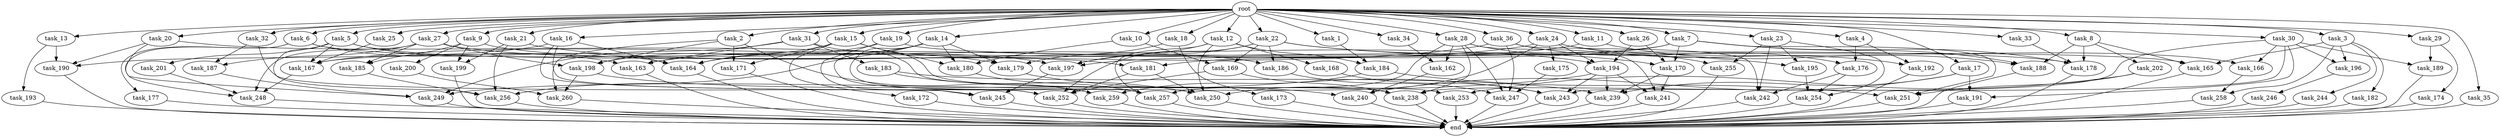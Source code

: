 digraph G {
  task_171 [size="841813590.016000"];
  task_32 [size="1.024000"];
  task_191 [size="498216206.336000"];
  task_28 [size="1.024000"];
  task_247 [size="979252543.488000"];
  task_27 [size="1.024000"];
  task_251 [size="1417339207.680000"];
  task_4 [size="1.024000"];
  task_2 [size="1.024000"];
  task_13 [size="1.024000"];
  task_260 [size="1005022347.264000"];
  task_256 [size="1039382085.632000"];
  task_182 [size="77309411.328000"];
  task_186 [size="1005022347.264000"];
  task_177 [size="77309411.328000"];
  task_168 [size="137438953.472000"];
  task_245 [size="1005022347.264000"];
  task_6 [size="1.024000"];
  task_9 [size="1.024000"];
  task_20 [size="1.024000"];
  task_175 [size="420906795.008000"];
  task_179 [size="944892805.120000"];
  task_189 [size="558345748.480000"];
  task_188 [size="1692217114.624000"];
  task_259 [size="1700807049.216000"];
  task_183 [size="214748364.800000"];
  task_31 [size="1.024000"];
  task_14 [size="1.024000"];
  task_36 [size="1.024000"];
  task_16 [size="1.024000"];
  task_185 [size="1554778161.152000"];
  task_249 [size="1434519076.864000"];
  task_243 [size="1743756722.176000"];
  task_198 [size="1537598291.968000"];
  task_170 [size="584115552.256000"];
  task_15 [size="1.024000"];
  task_10 [size="1.024000"];
  task_29 [size="1.024000"];
  task_199 [size="1408749273.088000"];
  task_240 [size="146028888.064000"];
  task_250 [size="1288490188.800000"];
  task_167 [size="601295421.440000"];
  task_190 [size="1108101562.368000"];
  task_26 [size="1.024000"];
  task_25 [size="1.024000"];
  task_201 [size="34359738.368000"];
  end [size="0.000000"];
  task_169 [size="523986010.112000"];
  task_192 [size="498216206.336000"];
  task_239 [size="1357209665.536000"];
  task_180 [size="1056561954.816000"];
  task_18 [size="1.024000"];
  task_12 [size="1.024000"];
  task_33 [size="1.024000"];
  task_241 [size="1322849927.168000"];
  task_197 [size="1340029796.352000"];
  task_242 [size="1382979469.312000"];
  task_253 [size="841813590.016000"];
  task_173 [size="309237645.312000"];
  task_202 [size="695784701.952000"];
  task_246 [size="77309411.328000"];
  task_184 [size="558345748.480000"];
  task_174 [size="137438953.472000"];
  task_21 [size="1.024000"];
  task_244 [size="77309411.328000"];
  task_196 [size="498216206.336000"];
  task_187 [size="730144440.320000"];
  task_23 [size="1.024000"];
  task_176 [size="292057776.128000"];
  root [size="0.000000"];
  task_5 [size="1.024000"];
  task_195 [size="618475290.624000"];
  task_193 [size="858993459.200000"];
  task_11 [size="1.024000"];
  task_258 [size="386547056.640000"];
  task_194 [size="1108101562.368000"];
  task_162 [size="498216206.336000"];
  task_200 [size="858993459.200000"];
  task_3 [size="1.024000"];
  task_166 [size="841813590.016000"];
  task_19 [size="1.024000"];
  task_22 [size="1.024000"];
  task_165 [size="1194000908.288000"];
  task_7 [size="1.024000"];
  task_34 [size="1.024000"];
  task_254 [size="1864015806.464000"];
  task_257 [size="712964571.136000"];
  task_252 [size="1382979469.312000"];
  task_17 [size="1.024000"];
  task_248 [size="1065151889.408000"];
  task_164 [size="910533066.752000"];
  task_238 [size="1022202216.448000"];
  task_178 [size="1606317768.704000"];
  task_1 [size="1.024000"];
  task_181 [size="996432412.672000"];
  task_172 [size="420906795.008000"];
  task_35 [size="1.024000"];
  task_163 [size="712964571.136000"];
  task_30 [size="1.024000"];
  task_24 [size="1.024000"];
  task_255 [size="386547056.640000"];
  task_8 [size="1.024000"];

  task_171 -> end [size="1.000000"];
  task_32 -> task_187 [size="33554432.000000"];
  task_32 -> task_252 [size="33554432.000000"];
  task_191 -> end [size="1.000000"];
  task_28 -> task_238 [size="75497472.000000"];
  task_28 -> task_162 [size="75497472.000000"];
  task_28 -> task_241 [size="75497472.000000"];
  task_28 -> task_247 [size="75497472.000000"];
  task_28 -> task_255 [size="75497472.000000"];
  task_28 -> task_257 [size="75497472.000000"];
  task_247 -> end [size="1.000000"];
  task_27 -> task_187 [size="679477248.000000"];
  task_27 -> task_185 [size="679477248.000000"];
  task_27 -> task_186 [size="679477248.000000"];
  task_27 -> task_198 [size="679477248.000000"];
  task_27 -> task_248 [size="679477248.000000"];
  task_251 -> end [size="1.000000"];
  task_4 -> task_192 [size="75497472.000000"];
  task_4 -> task_176 [size="75497472.000000"];
  task_2 -> task_259 [size="411041792.000000"];
  task_2 -> task_198 [size="411041792.000000"];
  task_2 -> task_260 [size="411041792.000000"];
  task_2 -> task_171 [size="411041792.000000"];
  task_13 -> task_193 [size="838860800.000000"];
  task_13 -> task_190 [size="838860800.000000"];
  task_260 -> end [size="1.000000"];
  task_256 -> end [size="1.000000"];
  task_182 -> end [size="1.000000"];
  task_186 -> task_247 [size="536870912.000000"];
  task_177 -> end [size="1.000000"];
  task_168 -> task_243 [size="536870912.000000"];
  task_245 -> end [size="1.000000"];
  task_6 -> task_163 [size="75497472.000000"];
  task_6 -> task_248 [size="75497472.000000"];
  task_6 -> task_177 [size="75497472.000000"];
  task_6 -> task_178 [size="75497472.000000"];
  task_9 -> task_200 [size="838860800.000000"];
  task_9 -> task_185 [size="838860800.000000"];
  task_9 -> task_199 [size="838860800.000000"];
  task_9 -> task_181 [size="838860800.000000"];
  task_20 -> task_249 [size="209715200.000000"];
  task_20 -> task_179 [size="209715200.000000"];
  task_20 -> task_190 [size="209715200.000000"];
  task_175 -> task_247 [size="134217728.000000"];
  task_179 -> task_243 [size="75497472.000000"];
  task_189 -> end [size="1.000000"];
  task_188 -> end [size="1.000000"];
  task_259 -> end [size="1.000000"];
  task_183 -> task_250 [size="33554432.000000"];
  task_183 -> task_239 [size="33554432.000000"];
  task_31 -> task_238 [size="209715200.000000"];
  task_31 -> task_163 [size="209715200.000000"];
  task_31 -> task_183 [size="209715200.000000"];
  task_31 -> task_249 [size="209715200.000000"];
  task_14 -> task_256 [size="411041792.000000"];
  task_14 -> task_257 [size="411041792.000000"];
  task_14 -> task_259 [size="411041792.000000"];
  task_14 -> task_180 [size="411041792.000000"];
  task_14 -> task_164 [size="411041792.000000"];
  task_14 -> task_179 [size="411041792.000000"];
  task_36 -> task_167 [size="209715200.000000"];
  task_36 -> task_242 [size="209715200.000000"];
  task_36 -> task_176 [size="209715200.000000"];
  task_36 -> task_247 [size="209715200.000000"];
  task_16 -> task_245 [size="33554432.000000"];
  task_16 -> task_190 [size="33554432.000000"];
  task_16 -> task_252 [size="33554432.000000"];
  task_16 -> task_164 [size="33554432.000000"];
  task_185 -> task_256 [size="33554432.000000"];
  task_249 -> end [size="1.000000"];
  task_243 -> end [size="1.000000"];
  task_198 -> task_240 [size="33554432.000000"];
  task_198 -> task_260 [size="33554432.000000"];
  task_170 -> task_241 [size="536870912.000000"];
  task_170 -> task_239 [size="536870912.000000"];
  task_15 -> task_253 [size="411041792.000000"];
  task_15 -> task_180 [size="411041792.000000"];
  task_15 -> task_164 [size="411041792.000000"];
  task_15 -> task_171 [size="411041792.000000"];
  task_15 -> task_172 [size="411041792.000000"];
  task_10 -> task_169 [size="209715200.000000"];
  task_10 -> task_180 [size="209715200.000000"];
  task_29 -> task_189 [size="134217728.000000"];
  task_29 -> task_174 [size="134217728.000000"];
  task_199 -> end [size="1.000000"];
  task_240 -> end [size="1.000000"];
  task_250 -> end [size="1.000000"];
  task_167 -> task_248 [size="209715200.000000"];
  task_190 -> end [size="1.000000"];
  task_26 -> task_194 [size="134217728.000000"];
  task_26 -> task_170 [size="134217728.000000"];
  task_25 -> task_167 [size="209715200.000000"];
  task_201 -> task_248 [size="75497472.000000"];
  task_169 -> task_252 [size="301989888.000000"];
  task_169 -> task_238 [size="301989888.000000"];
  task_192 -> end [size="1.000000"];
  task_239 -> end [size="1.000000"];
  task_180 -> task_257 [size="75497472.000000"];
  task_18 -> task_179 [size="301989888.000000"];
  task_18 -> task_173 [size="301989888.000000"];
  task_12 -> task_250 [size="134217728.000000"];
  task_12 -> task_168 [size="134217728.000000"];
  task_12 -> task_184 [size="134217728.000000"];
  task_12 -> task_197 [size="134217728.000000"];
  task_12 -> task_257 [size="134217728.000000"];
  task_33 -> task_178 [size="679477248.000000"];
  task_241 -> end [size="1.000000"];
  task_197 -> task_245 [size="536870912.000000"];
  task_242 -> end [size="1.000000"];
  task_253 -> end [size="1.000000"];
  task_173 -> end [size="1.000000"];
  task_202 -> task_253 [size="411041792.000000"];
  task_202 -> task_251 [size="411041792.000000"];
  task_246 -> end [size="1.000000"];
  task_184 -> task_259 [size="838860800.000000"];
  task_184 -> task_251 [size="838860800.000000"];
  task_174 -> end [size="1.000000"];
  task_21 -> task_194 [size="536870912.000000"];
  task_21 -> task_199 [size="536870912.000000"];
  task_21 -> task_256 [size="536870912.000000"];
  task_244 -> end [size="1.000000"];
  task_196 -> task_246 [size="75497472.000000"];
  task_187 -> task_249 [size="301989888.000000"];
  task_23 -> task_195 [size="301989888.000000"];
  task_23 -> task_242 [size="301989888.000000"];
  task_23 -> task_254 [size="301989888.000000"];
  task_23 -> task_255 [size="301989888.000000"];
  task_176 -> task_242 [size="838860800.000000"];
  task_176 -> task_254 [size="838860800.000000"];
  root -> task_12 [size="1.000000"];
  root -> task_36 [size="1.000000"];
  root -> task_16 [size="1.000000"];
  root -> task_9 [size="1.000000"];
  root -> task_1 [size="1.000000"];
  root -> task_11 [size="1.000000"];
  root -> task_22 [size="1.000000"];
  root -> task_7 [size="1.000000"];
  root -> task_28 [size="1.000000"];
  root -> task_4 [size="1.000000"];
  root -> task_34 [size="1.000000"];
  root -> task_2 [size="1.000000"];
  root -> task_15 [size="1.000000"];
  root -> task_10 [size="1.000000"];
  root -> task_29 [size="1.000000"];
  root -> task_21 [size="1.000000"];
  root -> task_17 [size="1.000000"];
  root -> task_18 [size="1.000000"];
  root -> task_27 [size="1.000000"];
  root -> task_20 [size="1.000000"];
  root -> task_23 [size="1.000000"];
  root -> task_6 [size="1.000000"];
  root -> task_32 [size="1.000000"];
  root -> task_5 [size="1.000000"];
  root -> task_26 [size="1.000000"];
  root -> task_25 [size="1.000000"];
  root -> task_8 [size="1.000000"];
  root -> task_35 [size="1.000000"];
  root -> task_13 [size="1.000000"];
  root -> task_30 [size="1.000000"];
  root -> task_19 [size="1.000000"];
  root -> task_33 [size="1.000000"];
  root -> task_24 [size="1.000000"];
  root -> task_3 [size="1.000000"];
  root -> task_31 [size="1.000000"];
  root -> task_14 [size="1.000000"];
  task_5 -> task_197 [size="33554432.000000"];
  task_5 -> task_167 [size="33554432.000000"];
  task_5 -> task_201 [size="33554432.000000"];
  task_5 -> task_256 [size="33554432.000000"];
  task_5 -> task_164 [size="33554432.000000"];
  task_195 -> task_254 [size="679477248.000000"];
  task_193 -> end [size="1.000000"];
  task_11 -> task_197 [size="838860800.000000"];
  task_11 -> task_188 [size="838860800.000000"];
  task_258 -> end [size="1.000000"];
  task_194 -> task_243 [size="679477248.000000"];
  task_194 -> task_241 [size="679477248.000000"];
  task_194 -> task_249 [size="679477248.000000"];
  task_194 -> task_239 [size="679477248.000000"];
  task_162 -> task_240 [size="33554432.000000"];
  task_200 -> task_260 [size="536870912.000000"];
  task_3 -> task_196 [size="75497472.000000"];
  task_3 -> task_182 [size="75497472.000000"];
  task_3 -> task_244 [size="75497472.000000"];
  task_3 -> task_258 [size="75497472.000000"];
  task_3 -> task_165 [size="75497472.000000"];
  task_166 -> task_258 [size="301989888.000000"];
  task_19 -> task_245 [size="411041792.000000"];
  task_19 -> task_198 [size="411041792.000000"];
  task_19 -> task_165 [size="411041792.000000"];
  task_22 -> task_252 [size="301989888.000000"];
  task_22 -> task_197 [size="301989888.000000"];
  task_22 -> task_169 [size="301989888.000000"];
  task_22 -> task_195 [size="301989888.000000"];
  task_22 -> task_186 [size="301989888.000000"];
  task_22 -> task_170 [size="301989888.000000"];
  task_165 -> end [size="1.000000"];
  task_7 -> task_167 [size="134217728.000000"];
  task_7 -> task_251 [size="134217728.000000"];
  task_7 -> task_170 [size="134217728.000000"];
  task_7 -> task_181 [size="134217728.000000"];
  task_7 -> task_188 [size="134217728.000000"];
  task_7 -> task_178 [size="134217728.000000"];
  task_34 -> task_162 [size="411041792.000000"];
  task_254 -> end [size="1.000000"];
  task_257 -> end [size="1.000000"];
  task_252 -> end [size="1.000000"];
  task_17 -> task_240 [size="75497472.000000"];
  task_17 -> task_191 [size="75497472.000000"];
  task_17 -> task_239 [size="75497472.000000"];
  task_248 -> end [size="1.000000"];
  task_164 -> end [size="1.000000"];
  task_238 -> end [size="1.000000"];
  task_178 -> end [size="1.000000"];
  task_1 -> task_184 [size="411041792.000000"];
  task_181 -> task_250 [size="679477248.000000"];
  task_181 -> task_252 [size="679477248.000000"];
  task_172 -> end [size="1.000000"];
  task_35 -> end [size="1.000000"];
  task_163 -> end [size="1.000000"];
  task_30 -> task_189 [size="411041792.000000"];
  task_30 -> task_238 [size="411041792.000000"];
  task_30 -> task_191 [size="411041792.000000"];
  task_30 -> task_243 [size="411041792.000000"];
  task_30 -> task_166 [size="411041792.000000"];
  task_30 -> task_196 [size="411041792.000000"];
  task_24 -> task_175 [size="411041792.000000"];
  task_24 -> task_163 [size="411041792.000000"];
  task_24 -> task_194 [size="411041792.000000"];
  task_24 -> task_192 [size="411041792.000000"];
  task_24 -> task_250 [size="411041792.000000"];
  task_24 -> task_166 [size="411041792.000000"];
  task_255 -> end [size="1.000000"];
  task_8 -> task_178 [size="679477248.000000"];
  task_8 -> task_165 [size="679477248.000000"];
  task_8 -> task_188 [size="679477248.000000"];
  task_8 -> task_202 [size="679477248.000000"];
}
